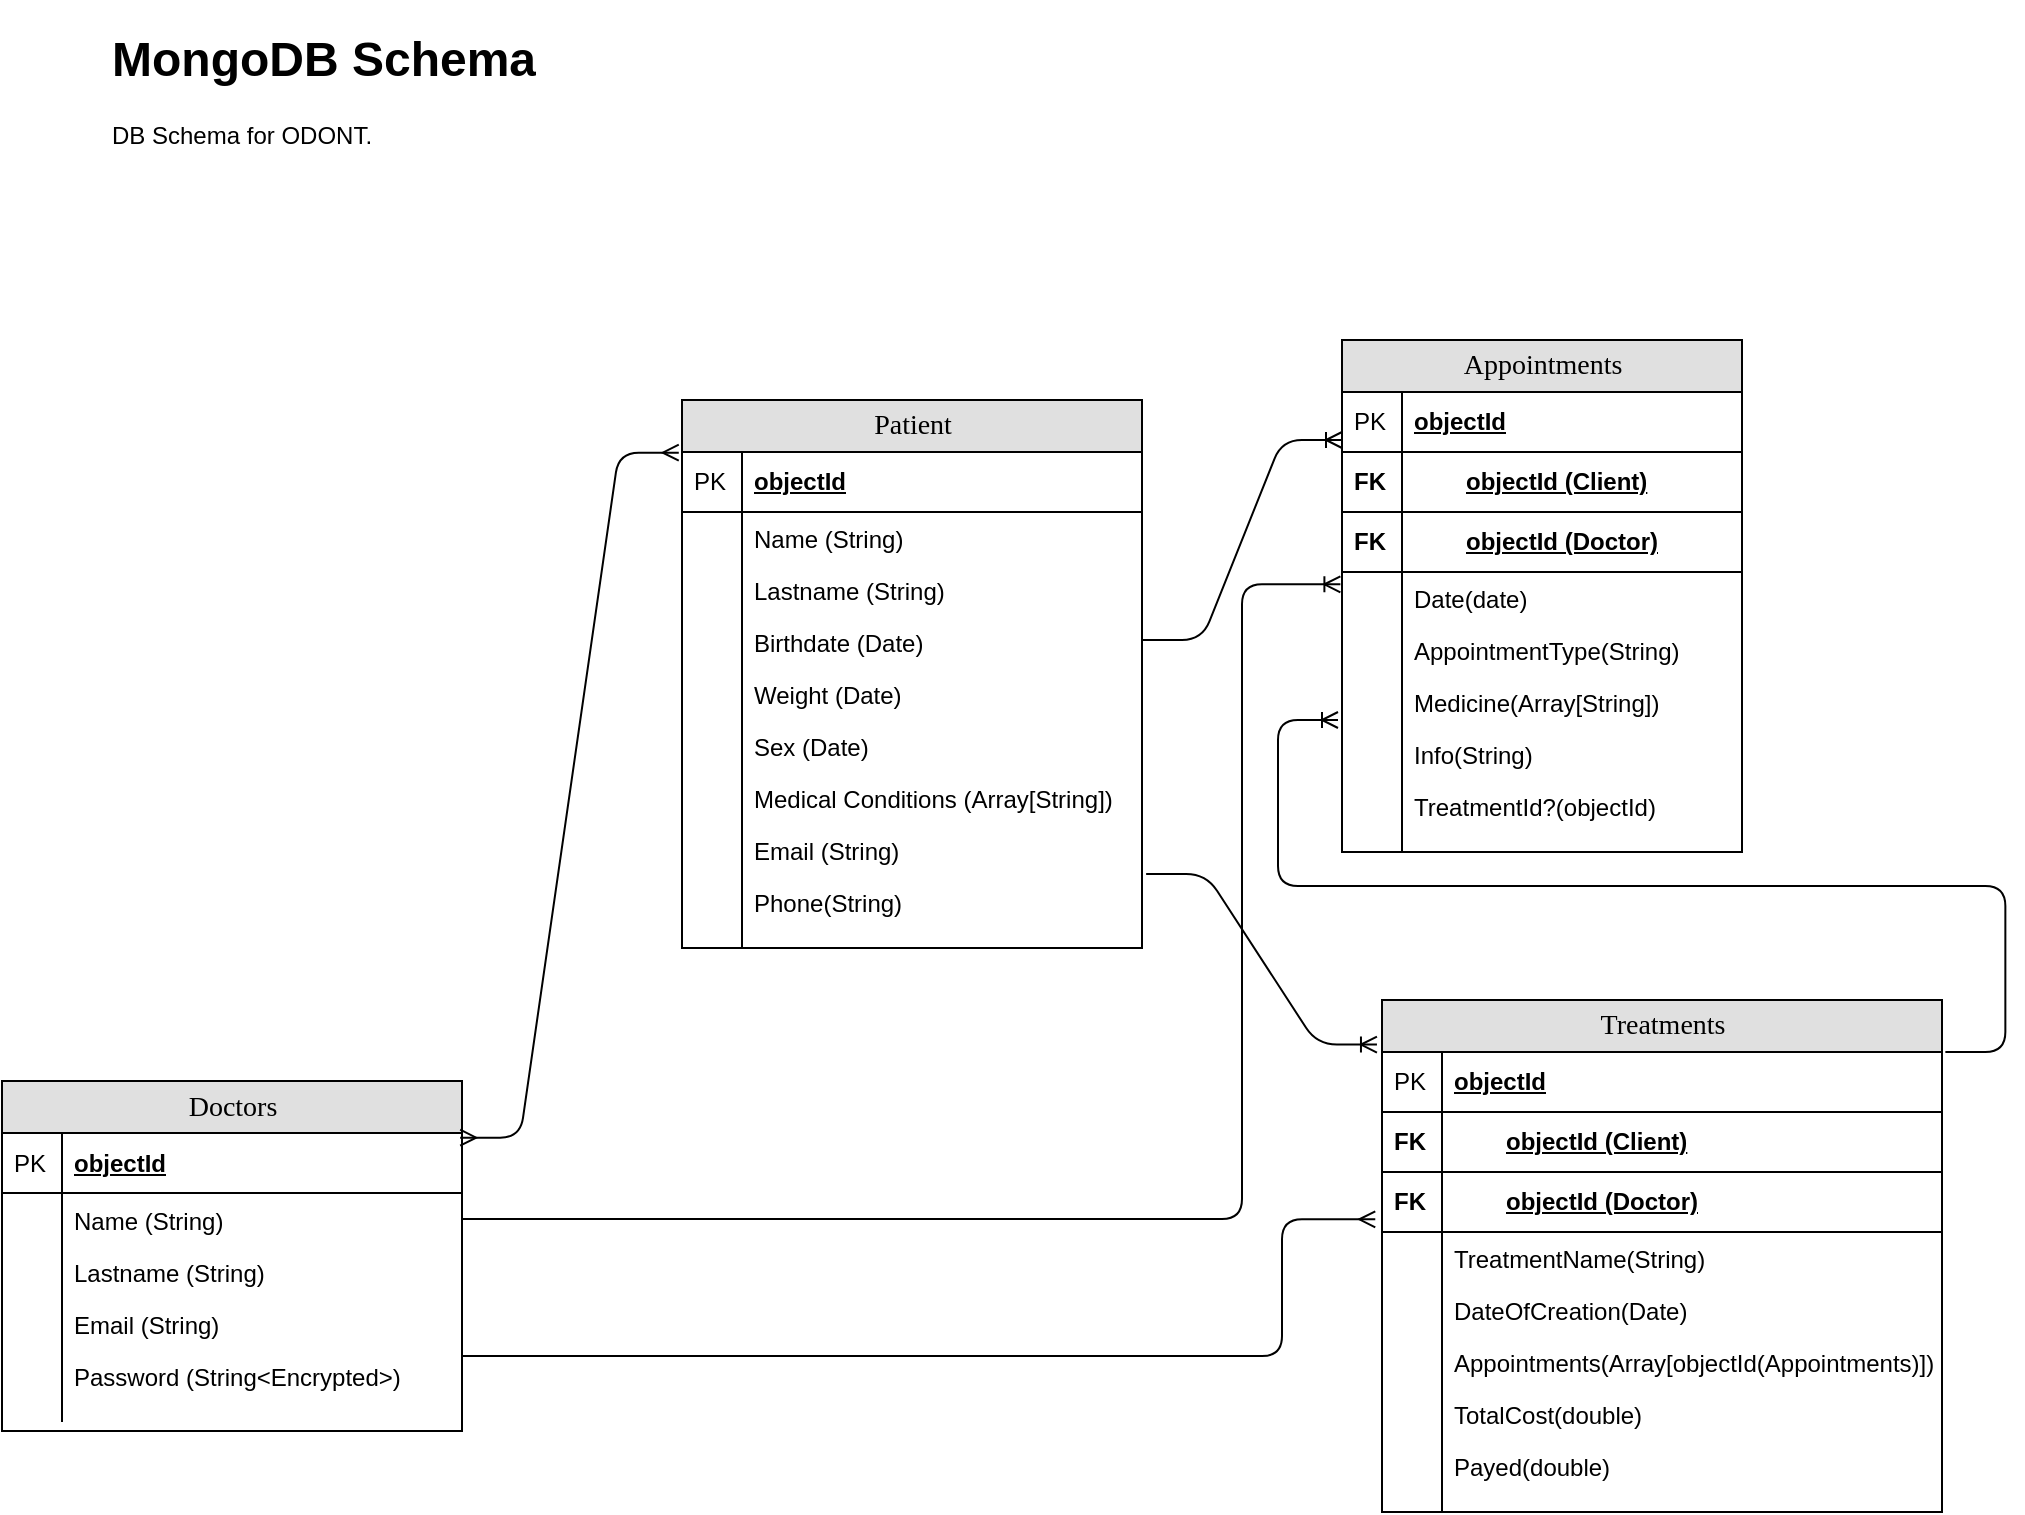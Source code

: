 <mxfile version="15.2.7" type="device"><diagram name="Page-1" id="e56a1550-8fbb-45ad-956c-1786394a9013"><mxGraphModel dx="950" dy="454" grid="1" gridSize="10" guides="1" tooltips="1" connect="1" arrows="1" fold="1" page="1" pageScale="1" pageWidth="1100" pageHeight="850" background="none" math="0" shadow="0"><root><mxCell id="0"/><mxCell id="1" parent="0"/><mxCell id="oRv1QLLf5aYfWpeSIKre-12" value="Patient" style="swimlane;html=1;fontStyle=0;childLayout=stackLayout;horizontal=1;startSize=26;fillColor=#e0e0e0;horizontalStack=0;resizeParent=1;resizeLast=0;collapsible=1;marginBottom=0;swimlaneFillColor=#ffffff;align=center;rounded=0;shadow=0;comic=0;labelBackgroundColor=none;strokeWidth=1;fontFamily=Verdana;fontSize=14;swimlaneLine=1;" vertex="1" parent="1"><mxGeometry x="400" y="240" width="230" height="274" as="geometry"/></mxCell><mxCell id="oRv1QLLf5aYfWpeSIKre-13" value="objectId" style="shape=partialRectangle;top=0;left=0;right=0;bottom=1;html=1;align=left;verticalAlign=middle;fillColor=none;spacingLeft=34;spacingRight=4;whiteSpace=wrap;overflow=hidden;rotatable=0;points=[[0,0.5],[1,0.5]];portConstraint=eastwest;dropTarget=0;fontStyle=5;" vertex="1" parent="oRv1QLLf5aYfWpeSIKre-12"><mxGeometry y="26" width="230" height="30" as="geometry"/></mxCell><mxCell id="oRv1QLLf5aYfWpeSIKre-14" value="PK" style="shape=partialRectangle;top=0;left=0;bottom=0;html=1;fillColor=none;align=left;verticalAlign=middle;spacingLeft=4;spacingRight=4;whiteSpace=wrap;overflow=hidden;rotatable=0;points=[];portConstraint=eastwest;part=1;" vertex="1" connectable="0" parent="oRv1QLLf5aYfWpeSIKre-13"><mxGeometry width="30" height="30" as="geometry"/></mxCell><mxCell id="oRv1QLLf5aYfWpeSIKre-15" value="Name (String)" style="shape=partialRectangle;top=0;left=0;right=0;bottom=0;html=1;align=left;verticalAlign=top;fillColor=none;spacingLeft=34;spacingRight=4;whiteSpace=wrap;overflow=hidden;rotatable=0;points=[[0,0.5],[1,0.5]];portConstraint=eastwest;dropTarget=0;" vertex="1" parent="oRv1QLLf5aYfWpeSIKre-12"><mxGeometry y="56" width="230" height="26" as="geometry"/></mxCell><mxCell id="oRv1QLLf5aYfWpeSIKre-16" value="" style="shape=partialRectangle;top=0;left=0;bottom=0;html=1;fillColor=none;align=left;verticalAlign=top;spacingLeft=4;spacingRight=4;whiteSpace=wrap;overflow=hidden;rotatable=0;points=[];portConstraint=eastwest;part=1;" vertex="1" connectable="0" parent="oRv1QLLf5aYfWpeSIKre-15"><mxGeometry width="30" height="26" as="geometry"/></mxCell><mxCell id="oRv1QLLf5aYfWpeSIKre-17" value="Lastname (String)" style="shape=partialRectangle;top=0;left=0;right=0;bottom=0;html=1;align=left;verticalAlign=top;fillColor=none;spacingLeft=34;spacingRight=4;whiteSpace=wrap;overflow=hidden;rotatable=0;points=[[0,0.5],[1,0.5]];portConstraint=eastwest;dropTarget=0;" vertex="1" parent="oRv1QLLf5aYfWpeSIKre-12"><mxGeometry y="82" width="230" height="26" as="geometry"/></mxCell><mxCell id="oRv1QLLf5aYfWpeSIKre-18" value="" style="shape=partialRectangle;top=0;left=0;bottom=0;html=1;fillColor=none;align=left;verticalAlign=top;spacingLeft=4;spacingRight=4;whiteSpace=wrap;overflow=hidden;rotatable=0;points=[];portConstraint=eastwest;part=1;" vertex="1" connectable="0" parent="oRv1QLLf5aYfWpeSIKre-17"><mxGeometry width="30" height="26" as="geometry"/></mxCell><mxCell id="oRv1QLLf5aYfWpeSIKre-28" value="Birthdate (Date)" style="shape=partialRectangle;top=0;left=0;right=0;bottom=0;html=1;align=left;verticalAlign=top;fillColor=none;spacingLeft=34;spacingRight=4;whiteSpace=wrap;overflow=hidden;rotatable=0;points=[[0,0.5],[1,0.5]];portConstraint=eastwest;dropTarget=0;" vertex="1" parent="oRv1QLLf5aYfWpeSIKre-12"><mxGeometry y="108" width="230" height="26" as="geometry"/></mxCell><mxCell id="oRv1QLLf5aYfWpeSIKre-29" value="" style="shape=partialRectangle;top=0;left=0;bottom=0;html=1;fillColor=none;align=left;verticalAlign=top;spacingLeft=4;spacingRight=4;whiteSpace=wrap;overflow=hidden;rotatable=0;points=[];portConstraint=eastwest;part=1;" vertex="1" connectable="0" parent="oRv1QLLf5aYfWpeSIKre-28"><mxGeometry width="30" height="26" as="geometry"/></mxCell><mxCell id="oRv1QLLf5aYfWpeSIKre-81" value="Weight (Date)" style="shape=partialRectangle;top=0;left=0;right=0;bottom=0;html=1;align=left;verticalAlign=top;fillColor=none;spacingLeft=34;spacingRight=4;whiteSpace=wrap;overflow=hidden;rotatable=0;points=[[0,0.5],[1,0.5]];portConstraint=eastwest;dropTarget=0;" vertex="1" parent="oRv1QLLf5aYfWpeSIKre-12"><mxGeometry y="134" width="230" height="26" as="geometry"/></mxCell><mxCell id="oRv1QLLf5aYfWpeSIKre-82" value="" style="shape=partialRectangle;top=0;left=0;bottom=0;html=1;fillColor=none;align=left;verticalAlign=top;spacingLeft=4;spacingRight=4;whiteSpace=wrap;overflow=hidden;rotatable=0;points=[];portConstraint=eastwest;part=1;" vertex="1" connectable="0" parent="oRv1QLLf5aYfWpeSIKre-81"><mxGeometry width="30" height="26" as="geometry"/></mxCell><mxCell id="oRv1QLLf5aYfWpeSIKre-83" value="Sex (Date)" style="shape=partialRectangle;top=0;left=0;right=0;bottom=0;html=1;align=left;verticalAlign=top;fillColor=none;spacingLeft=34;spacingRight=4;whiteSpace=wrap;overflow=hidden;rotatable=0;points=[[0,0.5],[1,0.5]];portConstraint=eastwest;dropTarget=0;" vertex="1" parent="oRv1QLLf5aYfWpeSIKre-12"><mxGeometry y="160" width="230" height="26" as="geometry"/></mxCell><mxCell id="oRv1QLLf5aYfWpeSIKre-84" value="" style="shape=partialRectangle;top=0;left=0;bottom=0;html=1;fillColor=none;align=left;verticalAlign=top;spacingLeft=4;spacingRight=4;whiteSpace=wrap;overflow=hidden;rotatable=0;points=[];portConstraint=eastwest;part=1;" vertex="1" connectable="0" parent="oRv1QLLf5aYfWpeSIKre-83"><mxGeometry width="30" height="26" as="geometry"/></mxCell><mxCell id="oRv1QLLf5aYfWpeSIKre-19" value="Medical Conditions (Array[String])" style="shape=partialRectangle;top=0;left=0;right=0;bottom=0;html=1;align=left;verticalAlign=top;fillColor=none;spacingLeft=34;spacingRight=4;whiteSpace=wrap;overflow=hidden;rotatable=0;points=[[0,0.5],[1,0.5]];portConstraint=eastwest;dropTarget=0;" vertex="1" parent="oRv1QLLf5aYfWpeSIKre-12"><mxGeometry y="186" width="230" height="26" as="geometry"/></mxCell><mxCell id="oRv1QLLf5aYfWpeSIKre-20" value="" style="shape=partialRectangle;top=0;left=0;bottom=0;html=1;fillColor=none;align=left;verticalAlign=top;spacingLeft=4;spacingRight=4;whiteSpace=wrap;overflow=hidden;rotatable=0;points=[];portConstraint=eastwest;part=1;" vertex="1" connectable="0" parent="oRv1QLLf5aYfWpeSIKre-19"><mxGeometry width="30" height="26" as="geometry"/></mxCell><mxCell id="oRv1QLLf5aYfWpeSIKre-24" value="Email (String)" style="shape=partialRectangle;top=0;left=0;right=0;bottom=0;html=1;align=left;verticalAlign=top;fillColor=none;spacingLeft=34;spacingRight=4;whiteSpace=wrap;overflow=hidden;rotatable=0;points=[[0,0.5],[1,0.5]];portConstraint=eastwest;dropTarget=0;" vertex="1" parent="oRv1QLLf5aYfWpeSIKre-12"><mxGeometry y="212" width="230" height="26" as="geometry"/></mxCell><mxCell id="oRv1QLLf5aYfWpeSIKre-25" value="" style="shape=partialRectangle;top=0;left=0;bottom=0;html=1;fillColor=none;align=left;verticalAlign=top;spacingLeft=4;spacingRight=4;whiteSpace=wrap;overflow=hidden;rotatable=0;points=[];portConstraint=eastwest;part=1;" vertex="1" connectable="0" parent="oRv1QLLf5aYfWpeSIKre-24"><mxGeometry width="30" height="26" as="geometry"/></mxCell><mxCell id="oRv1QLLf5aYfWpeSIKre-26" value="Phone(String)" style="shape=partialRectangle;top=0;left=0;right=0;bottom=0;html=1;align=left;verticalAlign=top;fillColor=none;spacingLeft=34;spacingRight=4;whiteSpace=wrap;overflow=hidden;rotatable=0;points=[[0,0.5],[1,0.5]];portConstraint=eastwest;dropTarget=0;" vertex="1" parent="oRv1QLLf5aYfWpeSIKre-12"><mxGeometry y="238" width="230" height="26" as="geometry"/></mxCell><mxCell id="oRv1QLLf5aYfWpeSIKre-27" value="" style="shape=partialRectangle;top=0;left=0;bottom=0;html=1;fillColor=none;align=left;verticalAlign=top;spacingLeft=4;spacingRight=4;whiteSpace=wrap;overflow=hidden;rotatable=0;points=[];portConstraint=eastwest;part=1;" vertex="1" connectable="0" parent="oRv1QLLf5aYfWpeSIKre-26"><mxGeometry width="30" height="26" as="geometry"/></mxCell><mxCell id="oRv1QLLf5aYfWpeSIKre-21" value="" style="shape=partialRectangle;top=0;left=0;right=0;bottom=0;html=1;align=left;verticalAlign=top;fillColor=none;spacingLeft=34;spacingRight=4;whiteSpace=wrap;overflow=hidden;rotatable=0;points=[[0,0.5],[1,0.5]];portConstraint=eastwest;dropTarget=0;" vertex="1" parent="oRv1QLLf5aYfWpeSIKre-12"><mxGeometry y="264" width="230" height="10" as="geometry"/></mxCell><mxCell id="oRv1QLLf5aYfWpeSIKre-22" value="" style="shape=partialRectangle;top=0;left=0;bottom=0;html=1;fillColor=none;align=left;verticalAlign=top;spacingLeft=4;spacingRight=4;whiteSpace=wrap;overflow=hidden;rotatable=0;points=[];portConstraint=eastwest;part=1;" vertex="1" connectable="0" parent="oRv1QLLf5aYfWpeSIKre-21"><mxGeometry width="30" height="10" as="geometry"/></mxCell><mxCell id="oRv1QLLf5aYfWpeSIKre-43" value="Treatments" style="swimlane;html=1;fontStyle=0;childLayout=stackLayout;horizontal=1;startSize=26;fillColor=#e0e0e0;horizontalStack=0;resizeParent=1;resizeLast=0;collapsible=1;marginBottom=0;swimlaneFillColor=#ffffff;align=center;rounded=0;shadow=0;comic=0;labelBackgroundColor=none;strokeWidth=1;fontFamily=Verdana;fontSize=14;swimlaneLine=1;" vertex="1" parent="1"><mxGeometry x="750" y="540" width="280" height="256" as="geometry"/></mxCell><mxCell id="oRv1QLLf5aYfWpeSIKre-44" value="objectId" style="shape=partialRectangle;top=0;left=0;right=0;bottom=1;html=1;align=left;verticalAlign=middle;fillColor=none;spacingLeft=34;spacingRight=4;whiteSpace=wrap;overflow=hidden;rotatable=0;points=[[0,0.5],[1,0.5]];portConstraint=eastwest;dropTarget=0;fontStyle=5;" vertex="1" parent="oRv1QLLf5aYfWpeSIKre-43"><mxGeometry y="26" width="280" height="30" as="geometry"/></mxCell><mxCell id="oRv1QLLf5aYfWpeSIKre-45" value="PK" style="shape=partialRectangle;top=0;left=0;bottom=0;html=1;fillColor=none;align=left;verticalAlign=middle;spacingLeft=4;spacingRight=4;whiteSpace=wrap;overflow=hidden;rotatable=0;points=[];portConstraint=eastwest;part=1;" vertex="1" connectable="0" parent="oRv1QLLf5aYfWpeSIKre-44"><mxGeometry width="30" height="30" as="geometry"/></mxCell><mxCell id="oRv1QLLf5aYfWpeSIKre-60" value="objectId (Client)" style="shape=partialRectangle;top=0;left=0;right=0;bottom=1;html=1;align=left;verticalAlign=middle;fillColor=none;spacingLeft=60;spacingRight=4;whiteSpace=wrap;overflow=hidden;rotatable=0;points=[[0,0.5],[1,0.5]];portConstraint=eastwest;dropTarget=0;fontStyle=5;" vertex="1" parent="oRv1QLLf5aYfWpeSIKre-43"><mxGeometry y="56" width="280" height="30" as="geometry"/></mxCell><mxCell id="oRv1QLLf5aYfWpeSIKre-61" value="FK" style="shape=partialRectangle;fontStyle=1;top=0;left=0;bottom=0;html=1;fillColor=none;align=left;verticalAlign=middle;spacingLeft=4;spacingRight=4;whiteSpace=wrap;overflow=hidden;rotatable=0;points=[];portConstraint=eastwest;part=1;" vertex="1" connectable="0" parent="oRv1QLLf5aYfWpeSIKre-60"><mxGeometry width="30" height="30" as="geometry"/></mxCell><mxCell id="oRv1QLLf5aYfWpeSIKre-113" value="objectId (Doctor)" style="shape=partialRectangle;top=0;left=0;right=0;bottom=1;html=1;align=left;verticalAlign=middle;fillColor=none;spacingLeft=60;spacingRight=4;whiteSpace=wrap;overflow=hidden;rotatable=0;points=[[0,0.5],[1,0.5]];portConstraint=eastwest;dropTarget=0;fontStyle=5;" vertex="1" parent="oRv1QLLf5aYfWpeSIKre-43"><mxGeometry y="86" width="280" height="30" as="geometry"/></mxCell><mxCell id="oRv1QLLf5aYfWpeSIKre-114" value="FK" style="shape=partialRectangle;fontStyle=1;top=0;left=0;bottom=0;html=1;fillColor=none;align=left;verticalAlign=middle;spacingLeft=4;spacingRight=4;whiteSpace=wrap;overflow=hidden;rotatable=0;points=[];portConstraint=eastwest;part=1;" vertex="1" connectable="0" parent="oRv1QLLf5aYfWpeSIKre-113"><mxGeometry width="30" height="30" as="geometry"/></mxCell><mxCell id="oRv1QLLf5aYfWpeSIKre-46" value="TreatmentName(String)" style="shape=partialRectangle;top=0;left=0;right=0;bottom=0;html=1;align=left;verticalAlign=top;fillColor=none;spacingLeft=34;spacingRight=4;whiteSpace=wrap;overflow=hidden;rotatable=0;points=[[0,0.5],[1,0.5]];portConstraint=eastwest;dropTarget=0;" vertex="1" parent="oRv1QLLf5aYfWpeSIKre-43"><mxGeometry y="116" width="280" height="26" as="geometry"/></mxCell><mxCell id="oRv1QLLf5aYfWpeSIKre-47" value="" style="shape=partialRectangle;top=0;left=0;bottom=0;html=1;fillColor=none;align=left;verticalAlign=top;spacingLeft=4;spacingRight=4;whiteSpace=wrap;overflow=hidden;rotatable=0;points=[];portConstraint=eastwest;part=1;" vertex="1" connectable="0" parent="oRv1QLLf5aYfWpeSIKre-46"><mxGeometry width="30" height="26" as="geometry"/></mxCell><mxCell id="oRv1QLLf5aYfWpeSIKre-48" value="DateOfCreation(Date)" style="shape=partialRectangle;top=0;left=0;right=0;bottom=0;html=1;align=left;verticalAlign=top;fillColor=none;spacingLeft=34;spacingRight=4;whiteSpace=wrap;overflow=hidden;rotatable=0;points=[[0,0.5],[1,0.5]];portConstraint=eastwest;dropTarget=0;" vertex="1" parent="oRv1QLLf5aYfWpeSIKre-43"><mxGeometry y="142" width="280" height="26" as="geometry"/></mxCell><mxCell id="oRv1QLLf5aYfWpeSIKre-49" value="" style="shape=partialRectangle;top=0;left=0;bottom=0;html=1;fillColor=none;align=left;verticalAlign=top;spacingLeft=4;spacingRight=4;whiteSpace=wrap;overflow=hidden;rotatable=0;points=[];portConstraint=eastwest;part=1;" vertex="1" connectable="0" parent="oRv1QLLf5aYfWpeSIKre-48"><mxGeometry width="30" height="26" as="geometry"/></mxCell><mxCell id="oRv1QLLf5aYfWpeSIKre-50" value="Appointments(Array[objectId(Appointments)])" style="shape=partialRectangle;top=0;left=0;right=0;bottom=0;html=1;align=left;verticalAlign=top;fillColor=none;spacingLeft=34;spacingRight=4;whiteSpace=wrap;overflow=hidden;rotatable=0;points=[[0,0.5],[1,0.5]];portConstraint=eastwest;dropTarget=0;" vertex="1" parent="oRv1QLLf5aYfWpeSIKre-43"><mxGeometry y="168" width="280" height="26" as="geometry"/></mxCell><mxCell id="oRv1QLLf5aYfWpeSIKre-51" value="" style="shape=partialRectangle;top=0;left=0;bottom=0;html=1;fillColor=none;align=left;verticalAlign=top;spacingLeft=4;spacingRight=4;whiteSpace=wrap;overflow=hidden;rotatable=0;points=[];portConstraint=eastwest;part=1;" vertex="1" connectable="0" parent="oRv1QLLf5aYfWpeSIKre-50"><mxGeometry width="30" height="26" as="geometry"/></mxCell><mxCell id="oRv1QLLf5aYfWpeSIKre-52" value="TotalCost(double)" style="shape=partialRectangle;top=0;left=0;right=0;bottom=0;html=1;align=left;verticalAlign=top;fillColor=none;spacingLeft=34;spacingRight=4;whiteSpace=wrap;overflow=hidden;rotatable=0;points=[[0,0.5],[1,0.5]];portConstraint=eastwest;dropTarget=0;" vertex="1" parent="oRv1QLLf5aYfWpeSIKre-43"><mxGeometry y="194" width="280" height="26" as="geometry"/></mxCell><mxCell id="oRv1QLLf5aYfWpeSIKre-53" value="" style="shape=partialRectangle;top=0;left=0;bottom=0;html=1;fillColor=none;align=left;verticalAlign=top;spacingLeft=4;spacingRight=4;whiteSpace=wrap;overflow=hidden;rotatable=0;points=[];portConstraint=eastwest;part=1;" vertex="1" connectable="0" parent="oRv1QLLf5aYfWpeSIKre-52"><mxGeometry width="30" height="26" as="geometry"/></mxCell><mxCell id="oRv1QLLf5aYfWpeSIKre-54" value="Payed(double)" style="shape=partialRectangle;top=0;left=0;right=0;bottom=0;html=1;align=left;verticalAlign=top;fillColor=none;spacingLeft=34;spacingRight=4;whiteSpace=wrap;overflow=hidden;rotatable=0;points=[[0,0.5],[1,0.5]];portConstraint=eastwest;dropTarget=0;" vertex="1" parent="oRv1QLLf5aYfWpeSIKre-43"><mxGeometry y="220" width="280" height="26" as="geometry"/></mxCell><mxCell id="oRv1QLLf5aYfWpeSIKre-55" value="" style="shape=partialRectangle;top=0;left=0;bottom=0;html=1;fillColor=none;align=left;verticalAlign=top;spacingLeft=4;spacingRight=4;whiteSpace=wrap;overflow=hidden;rotatable=0;points=[];portConstraint=eastwest;part=1;" vertex="1" connectable="0" parent="oRv1QLLf5aYfWpeSIKre-54"><mxGeometry width="30" height="26" as="geometry"/></mxCell><mxCell id="oRv1QLLf5aYfWpeSIKre-58" value="" style="shape=partialRectangle;top=0;left=0;right=0;bottom=0;html=1;align=left;verticalAlign=top;fillColor=none;spacingLeft=34;spacingRight=4;whiteSpace=wrap;overflow=hidden;rotatable=0;points=[[0,0.5],[1,0.5]];portConstraint=eastwest;dropTarget=0;" vertex="1" parent="oRv1QLLf5aYfWpeSIKre-43"><mxGeometry y="246" width="280" height="10" as="geometry"/></mxCell><mxCell id="oRv1QLLf5aYfWpeSIKre-59" value="" style="shape=partialRectangle;top=0;left=0;bottom=0;html=1;fillColor=none;align=left;verticalAlign=top;spacingLeft=4;spacingRight=4;whiteSpace=wrap;overflow=hidden;rotatable=0;points=[];portConstraint=eastwest;part=1;" vertex="1" connectable="0" parent="oRv1QLLf5aYfWpeSIKre-58"><mxGeometry width="30" height="10" as="geometry"/></mxCell><mxCell id="oRv1QLLf5aYfWpeSIKre-62" value="Appointments" style="swimlane;html=1;fontStyle=0;childLayout=stackLayout;horizontal=1;startSize=26;fillColor=#e0e0e0;horizontalStack=0;resizeParent=1;resizeLast=0;collapsible=1;marginBottom=0;swimlaneFillColor=#ffffff;align=center;rounded=0;shadow=0;comic=0;labelBackgroundColor=none;strokeWidth=1;fontFamily=Verdana;fontSize=14;swimlaneLine=1;" vertex="1" parent="1"><mxGeometry x="730" y="210" width="200" height="256" as="geometry"/></mxCell><mxCell id="oRv1QLLf5aYfWpeSIKre-63" value="objectId" style="shape=partialRectangle;top=0;left=0;right=0;bottom=1;html=1;align=left;verticalAlign=middle;fillColor=none;spacingLeft=34;spacingRight=4;whiteSpace=wrap;overflow=hidden;rotatable=0;points=[[0,0.5],[1,0.5]];portConstraint=eastwest;dropTarget=0;fontStyle=5;" vertex="1" parent="oRv1QLLf5aYfWpeSIKre-62"><mxGeometry y="26" width="200" height="30" as="geometry"/></mxCell><mxCell id="oRv1QLLf5aYfWpeSIKre-64" value="PK" style="shape=partialRectangle;top=0;left=0;bottom=0;html=1;fillColor=none;align=left;verticalAlign=middle;spacingLeft=4;spacingRight=4;whiteSpace=wrap;overflow=hidden;rotatable=0;points=[];portConstraint=eastwest;part=1;" vertex="1" connectable="0" parent="oRv1QLLf5aYfWpeSIKre-63"><mxGeometry width="30" height="30" as="geometry"/></mxCell><mxCell id="oRv1QLLf5aYfWpeSIKre-65" value="objectId (Client)" style="shape=partialRectangle;top=0;left=0;right=0;bottom=1;html=1;align=left;verticalAlign=middle;fillColor=none;spacingLeft=60;spacingRight=4;whiteSpace=wrap;overflow=hidden;rotatable=0;points=[[0,0.5],[1,0.5]];portConstraint=eastwest;dropTarget=0;fontStyle=5;" vertex="1" parent="oRv1QLLf5aYfWpeSIKre-62"><mxGeometry y="56" width="200" height="30" as="geometry"/></mxCell><mxCell id="oRv1QLLf5aYfWpeSIKre-66" value="FK" style="shape=partialRectangle;fontStyle=1;top=0;left=0;bottom=0;html=1;fillColor=none;align=left;verticalAlign=middle;spacingLeft=4;spacingRight=4;whiteSpace=wrap;overflow=hidden;rotatable=0;points=[];portConstraint=eastwest;part=1;" vertex="1" connectable="0" parent="oRv1QLLf5aYfWpeSIKre-65"><mxGeometry width="30" height="30" as="geometry"/></mxCell><mxCell id="oRv1QLLf5aYfWpeSIKre-115" value="objectId (Doctor)" style="shape=partialRectangle;top=0;left=0;right=0;bottom=1;html=1;align=left;verticalAlign=middle;fillColor=none;spacingLeft=60;spacingRight=4;whiteSpace=wrap;overflow=hidden;rotatable=0;points=[[0,0.5],[1,0.5]];portConstraint=eastwest;dropTarget=0;fontStyle=5;" vertex="1" parent="oRv1QLLf5aYfWpeSIKre-62"><mxGeometry y="86" width="200" height="30" as="geometry"/></mxCell><mxCell id="oRv1QLLf5aYfWpeSIKre-116" value="FK" style="shape=partialRectangle;fontStyle=1;top=0;left=0;bottom=0;html=1;fillColor=none;align=left;verticalAlign=middle;spacingLeft=4;spacingRight=4;whiteSpace=wrap;overflow=hidden;rotatable=0;points=[];portConstraint=eastwest;part=1;" vertex="1" connectable="0" parent="oRv1QLLf5aYfWpeSIKre-115"><mxGeometry width="30" height="30" as="geometry"/></mxCell><mxCell id="oRv1QLLf5aYfWpeSIKre-67" value="Date(date)" style="shape=partialRectangle;top=0;left=0;right=0;bottom=0;html=1;align=left;verticalAlign=top;fillColor=none;spacingLeft=34;spacingRight=4;whiteSpace=wrap;overflow=hidden;rotatable=0;points=[[0,0.5],[1,0.5]];portConstraint=eastwest;dropTarget=0;" vertex="1" parent="oRv1QLLf5aYfWpeSIKre-62"><mxGeometry y="116" width="200" height="26" as="geometry"/></mxCell><mxCell id="oRv1QLLf5aYfWpeSIKre-68" value="" style="shape=partialRectangle;top=0;left=0;bottom=0;html=1;fillColor=none;align=left;verticalAlign=top;spacingLeft=4;spacingRight=4;whiteSpace=wrap;overflow=hidden;rotatable=0;points=[];portConstraint=eastwest;part=1;" vertex="1" connectable="0" parent="oRv1QLLf5aYfWpeSIKre-67"><mxGeometry width="30" height="26" as="geometry"/></mxCell><mxCell id="oRv1QLLf5aYfWpeSIKre-69" value="AppointmentType(String)" style="shape=partialRectangle;top=0;left=0;right=0;bottom=0;html=1;align=left;verticalAlign=top;fillColor=none;spacingLeft=34;spacingRight=4;whiteSpace=wrap;overflow=hidden;rotatable=0;points=[[0,0.5],[1,0.5]];portConstraint=eastwest;dropTarget=0;" vertex="1" parent="oRv1QLLf5aYfWpeSIKre-62"><mxGeometry y="142" width="200" height="26" as="geometry"/></mxCell><mxCell id="oRv1QLLf5aYfWpeSIKre-70" value="" style="shape=partialRectangle;top=0;left=0;bottom=0;html=1;fillColor=none;align=left;verticalAlign=top;spacingLeft=4;spacingRight=4;whiteSpace=wrap;overflow=hidden;rotatable=0;points=[];portConstraint=eastwest;part=1;" vertex="1" connectable="0" parent="oRv1QLLf5aYfWpeSIKre-69"><mxGeometry width="30" height="26" as="geometry"/></mxCell><mxCell id="oRv1QLLf5aYfWpeSIKre-71" value="Medicine(Array[String])" style="shape=partialRectangle;top=0;left=0;right=0;bottom=0;html=1;align=left;verticalAlign=top;fillColor=none;spacingLeft=34;spacingRight=4;whiteSpace=wrap;overflow=hidden;rotatable=0;points=[[0,0.5],[1,0.5]];portConstraint=eastwest;dropTarget=0;" vertex="1" parent="oRv1QLLf5aYfWpeSIKre-62"><mxGeometry y="168" width="200" height="26" as="geometry"/></mxCell><mxCell id="oRv1QLLf5aYfWpeSIKre-72" value="" style="shape=partialRectangle;top=0;left=0;bottom=0;html=1;fillColor=none;align=left;verticalAlign=top;spacingLeft=4;spacingRight=4;whiteSpace=wrap;overflow=hidden;rotatable=0;points=[];portConstraint=eastwest;part=1;" vertex="1" connectable="0" parent="oRv1QLLf5aYfWpeSIKre-71"><mxGeometry width="30" height="26" as="geometry"/></mxCell><mxCell id="oRv1QLLf5aYfWpeSIKre-75" value="Info(String)" style="shape=partialRectangle;top=0;left=0;right=0;bottom=0;html=1;align=left;verticalAlign=top;fillColor=none;spacingLeft=34;spacingRight=4;whiteSpace=wrap;overflow=hidden;rotatable=0;points=[[0,0.5],[1,0.5]];portConstraint=eastwest;dropTarget=0;" vertex="1" parent="oRv1QLLf5aYfWpeSIKre-62"><mxGeometry y="194" width="200" height="26" as="geometry"/></mxCell><mxCell id="oRv1QLLf5aYfWpeSIKre-76" value="" style="shape=partialRectangle;top=0;left=0;bottom=0;html=1;fillColor=none;align=left;verticalAlign=top;spacingLeft=4;spacingRight=4;whiteSpace=wrap;overflow=hidden;rotatable=0;points=[];portConstraint=eastwest;part=1;" vertex="1" connectable="0" parent="oRv1QLLf5aYfWpeSIKre-75"><mxGeometry width="30" height="26" as="geometry"/></mxCell><mxCell id="oRv1QLLf5aYfWpeSIKre-85" value="TreatmentId?(objectId)" style="shape=partialRectangle;top=0;left=0;right=0;bottom=0;html=1;align=left;verticalAlign=top;fillColor=none;spacingLeft=34;spacingRight=4;whiteSpace=wrap;overflow=hidden;rotatable=0;points=[[0,0.5],[1,0.5]];portConstraint=eastwest;dropTarget=0;" vertex="1" parent="oRv1QLLf5aYfWpeSIKre-62"><mxGeometry y="220" width="200" height="26" as="geometry"/></mxCell><mxCell id="oRv1QLLf5aYfWpeSIKre-86" value="" style="shape=partialRectangle;top=0;left=0;bottom=0;html=1;fillColor=none;align=left;verticalAlign=top;spacingLeft=4;spacingRight=4;whiteSpace=wrap;overflow=hidden;rotatable=0;points=[];portConstraint=eastwest;part=1;" vertex="1" connectable="0" parent="oRv1QLLf5aYfWpeSIKre-85"><mxGeometry width="30" height="26" as="geometry"/></mxCell><mxCell id="oRv1QLLf5aYfWpeSIKre-79" value="" style="shape=partialRectangle;top=0;left=0;right=0;bottom=0;html=1;align=left;verticalAlign=top;fillColor=none;spacingLeft=34;spacingRight=4;whiteSpace=wrap;overflow=hidden;rotatable=0;points=[[0,0.5],[1,0.5]];portConstraint=eastwest;dropTarget=0;" vertex="1" parent="oRv1QLLf5aYfWpeSIKre-62"><mxGeometry y="246" width="200" height="10" as="geometry"/></mxCell><mxCell id="oRv1QLLf5aYfWpeSIKre-80" value="" style="shape=partialRectangle;top=0;left=0;bottom=0;html=1;fillColor=none;align=left;verticalAlign=top;spacingLeft=4;spacingRight=4;whiteSpace=wrap;overflow=hidden;rotatable=0;points=[];portConstraint=eastwest;part=1;" vertex="1" connectable="0" parent="oRv1QLLf5aYfWpeSIKre-79"><mxGeometry width="30" height="10" as="geometry"/></mxCell><mxCell id="oRv1QLLf5aYfWpeSIKre-88" value="" style="edgeStyle=entityRelationEdgeStyle;fontSize=12;html=1;endArrow=ERoneToMany;" edge="1" parent="1"><mxGeometry width="100" height="100" relative="1" as="geometry"><mxPoint x="630" y="360" as="sourcePoint"/><mxPoint x="730" y="260" as="targetPoint"/></mxGeometry></mxCell><mxCell id="oRv1QLLf5aYfWpeSIKre-89" value="" style="edgeStyle=entityRelationEdgeStyle;fontSize=12;html=1;endArrow=ERoneToMany;exitX=1.009;exitY=-0.038;exitDx=0;exitDy=0;exitPerimeter=0;entryX=-0.009;entryY=0.087;entryDx=0;entryDy=0;entryPerimeter=0;" edge="1" parent="1" source="oRv1QLLf5aYfWpeSIKre-26" target="oRv1QLLf5aYfWpeSIKre-43"><mxGeometry width="100" height="100" relative="1" as="geometry"><mxPoint x="740" y="480" as="sourcePoint"/><mxPoint x="700" y="562" as="targetPoint"/></mxGeometry></mxCell><mxCell id="oRv1QLLf5aYfWpeSIKre-91" value="" style="edgeStyle=entityRelationEdgeStyle;fontSize=12;html=1;endArrow=ERoneToMany;exitX=1.006;exitY=0;exitDx=0;exitDy=0;exitPerimeter=0;" edge="1" parent="1" source="oRv1QLLf5aYfWpeSIKre-44"><mxGeometry width="100" height="100" relative="1" as="geometry"><mxPoint x="989.96" y="566.99" as="sourcePoint"/><mxPoint x="728" y="400" as="targetPoint"/></mxGeometry></mxCell><mxCell id="oRv1QLLf5aYfWpeSIKre-92" value="Doctors" style="swimlane;html=1;fontStyle=0;childLayout=stackLayout;horizontal=1;startSize=26;fillColor=#e0e0e0;horizontalStack=0;resizeParent=1;resizeLast=0;collapsible=1;marginBottom=0;swimlaneFillColor=#ffffff;align=center;rounded=0;shadow=0;comic=0;labelBackgroundColor=none;strokeWidth=1;fontFamily=Verdana;fontSize=14;swimlaneLine=1;" vertex="1" parent="1"><mxGeometry x="60" y="580.5" width="230" height="175" as="geometry"/></mxCell><mxCell id="oRv1QLLf5aYfWpeSIKre-93" value="objectId" style="shape=partialRectangle;top=0;left=0;right=0;bottom=1;html=1;align=left;verticalAlign=middle;fillColor=none;spacingLeft=34;spacingRight=4;whiteSpace=wrap;overflow=hidden;rotatable=0;points=[[0,0.5],[1,0.5]];portConstraint=eastwest;dropTarget=0;fontStyle=5;" vertex="1" parent="oRv1QLLf5aYfWpeSIKre-92"><mxGeometry y="26" width="230" height="30" as="geometry"/></mxCell><mxCell id="oRv1QLLf5aYfWpeSIKre-94" value="PK" style="shape=partialRectangle;top=0;left=0;bottom=0;html=1;fillColor=none;align=left;verticalAlign=middle;spacingLeft=4;spacingRight=4;whiteSpace=wrap;overflow=hidden;rotatable=0;points=[];portConstraint=eastwest;part=1;" vertex="1" connectable="0" parent="oRv1QLLf5aYfWpeSIKre-93"><mxGeometry width="30" height="30" as="geometry"/></mxCell><mxCell id="oRv1QLLf5aYfWpeSIKre-95" value="Name (String)" style="shape=partialRectangle;top=0;left=0;right=0;bottom=0;html=1;align=left;verticalAlign=top;fillColor=none;spacingLeft=34;spacingRight=4;whiteSpace=wrap;overflow=hidden;rotatable=0;points=[[0,0.5],[1,0.5]];portConstraint=eastwest;dropTarget=0;" vertex="1" parent="oRv1QLLf5aYfWpeSIKre-92"><mxGeometry y="56" width="230" height="26" as="geometry"/></mxCell><mxCell id="oRv1QLLf5aYfWpeSIKre-96" value="" style="shape=partialRectangle;top=0;left=0;bottom=0;html=1;fillColor=none;align=left;verticalAlign=top;spacingLeft=4;spacingRight=4;whiteSpace=wrap;overflow=hidden;rotatable=0;points=[];portConstraint=eastwest;part=1;" vertex="1" connectable="0" parent="oRv1QLLf5aYfWpeSIKre-95"><mxGeometry width="30" height="26" as="geometry"/></mxCell><mxCell id="oRv1QLLf5aYfWpeSIKre-97" value="Lastname (String)" style="shape=partialRectangle;top=0;left=0;right=0;bottom=0;html=1;align=left;verticalAlign=top;fillColor=none;spacingLeft=34;spacingRight=4;whiteSpace=wrap;overflow=hidden;rotatable=0;points=[[0,0.5],[1,0.5]];portConstraint=eastwest;dropTarget=0;" vertex="1" parent="oRv1QLLf5aYfWpeSIKre-92"><mxGeometry y="82" width="230" height="26" as="geometry"/></mxCell><mxCell id="oRv1QLLf5aYfWpeSIKre-98" value="" style="shape=partialRectangle;top=0;left=0;bottom=0;html=1;fillColor=none;align=left;verticalAlign=top;spacingLeft=4;spacingRight=4;whiteSpace=wrap;overflow=hidden;rotatable=0;points=[];portConstraint=eastwest;part=1;" vertex="1" connectable="0" parent="oRv1QLLf5aYfWpeSIKre-97"><mxGeometry width="30" height="26" as="geometry"/></mxCell><mxCell id="oRv1QLLf5aYfWpeSIKre-107" value="Email (String)" style="shape=partialRectangle;top=0;left=0;right=0;bottom=0;html=1;align=left;verticalAlign=top;fillColor=none;spacingLeft=34;spacingRight=4;whiteSpace=wrap;overflow=hidden;rotatable=0;points=[[0,0.5],[1,0.5]];portConstraint=eastwest;dropTarget=0;" vertex="1" parent="oRv1QLLf5aYfWpeSIKre-92"><mxGeometry y="108" width="230" height="26" as="geometry"/></mxCell><mxCell id="oRv1QLLf5aYfWpeSIKre-108" value="" style="shape=partialRectangle;top=0;left=0;bottom=0;html=1;fillColor=none;align=left;verticalAlign=top;spacingLeft=4;spacingRight=4;whiteSpace=wrap;overflow=hidden;rotatable=0;points=[];portConstraint=eastwest;part=1;" vertex="1" connectable="0" parent="oRv1QLLf5aYfWpeSIKre-107"><mxGeometry width="30" height="26" as="geometry"/></mxCell><mxCell id="oRv1QLLf5aYfWpeSIKre-109" value="Password (String&amp;lt;Encrypted&amp;gt;)" style="shape=partialRectangle;top=0;left=0;right=0;bottom=0;html=1;align=left;verticalAlign=top;fillColor=none;spacingLeft=34;spacingRight=4;whiteSpace=wrap;overflow=hidden;rotatable=0;points=[[0,0.5],[1,0.5]];portConstraint=eastwest;dropTarget=0;" vertex="1" parent="oRv1QLLf5aYfWpeSIKre-92"><mxGeometry y="134" width="230" height="26" as="geometry"/></mxCell><mxCell id="oRv1QLLf5aYfWpeSIKre-110" value="" style="shape=partialRectangle;top=0;left=0;bottom=0;html=1;fillColor=none;align=left;verticalAlign=top;spacingLeft=4;spacingRight=4;whiteSpace=wrap;overflow=hidden;rotatable=0;points=[];portConstraint=eastwest;part=1;" vertex="1" connectable="0" parent="oRv1QLLf5aYfWpeSIKre-109"><mxGeometry width="30" height="26" as="geometry"/></mxCell><mxCell id="oRv1QLLf5aYfWpeSIKre-111" value="" style="shape=partialRectangle;top=0;left=0;right=0;bottom=0;html=1;align=left;verticalAlign=top;fillColor=none;spacingLeft=34;spacingRight=4;whiteSpace=wrap;overflow=hidden;rotatable=0;points=[[0,0.5],[1,0.5]];portConstraint=eastwest;dropTarget=0;" vertex="1" parent="oRv1QLLf5aYfWpeSIKre-92"><mxGeometry y="160" width="230" height="10" as="geometry"/></mxCell><mxCell id="oRv1QLLf5aYfWpeSIKre-112" value="" style="shape=partialRectangle;top=0;left=0;bottom=0;html=1;fillColor=none;align=left;verticalAlign=top;spacingLeft=4;spacingRight=4;whiteSpace=wrap;overflow=hidden;rotatable=0;points=[];portConstraint=eastwest;part=1;" vertex="1" connectable="0" parent="oRv1QLLf5aYfWpeSIKre-111"><mxGeometry width="30" height="10" as="geometry"/></mxCell><mxCell id="oRv1QLLf5aYfWpeSIKre-117" value="" style="edgeStyle=entityRelationEdgeStyle;fontSize=12;html=1;endArrow=ERmany;startArrow=ERmany;exitX=0.996;exitY=0.078;exitDx=0;exitDy=0;exitPerimeter=0;entryX=-0.007;entryY=0.011;entryDx=0;entryDy=0;entryPerimeter=0;" edge="1" parent="1" source="oRv1QLLf5aYfWpeSIKre-93" target="oRv1QLLf5aYfWpeSIKre-13"><mxGeometry width="100" height="100" relative="1" as="geometry"><mxPoint x="690" y="530" as="sourcePoint"/><mxPoint x="790" y="430" as="targetPoint"/></mxGeometry></mxCell><mxCell id="oRv1QLLf5aYfWpeSIKre-120" value="" style="edgeStyle=elbowEdgeStyle;fontSize=12;html=1;endArrow=ERoneToMany;entryX=-0.004;entryY=0.237;entryDx=0;entryDy=0;entryPerimeter=0;exitX=1;exitY=0.5;exitDx=0;exitDy=0;" edge="1" parent="1" source="oRv1QLLf5aYfWpeSIKre-95" target="oRv1QLLf5aYfWpeSIKre-67"><mxGeometry width="100" height="100" relative="1" as="geometry"><mxPoint x="530" y="650" as="sourcePoint"/><mxPoint x="630" y="550" as="targetPoint"/><Array as="points"><mxPoint x="680" y="500"/></Array></mxGeometry></mxCell><mxCell id="oRv1QLLf5aYfWpeSIKre-121" value="" style="edgeStyle=elbowEdgeStyle;fontSize=12;html=1;endArrow=ERmany;entryX=-0.012;entryY=0.789;entryDx=0;entryDy=0;entryPerimeter=0;" edge="1" parent="1" target="oRv1QLLf5aYfWpeSIKre-113"><mxGeometry width="100" height="100" relative="1" as="geometry"><mxPoint x="290" y="718" as="sourcePoint"/><mxPoint x="390" y="618" as="targetPoint"/><Array as="points"><mxPoint x="700" y="700"/></Array></mxGeometry></mxCell><mxCell id="oRv1QLLf5aYfWpeSIKre-122" value="&lt;h1&gt;MongoDB Schema&lt;/h1&gt;&lt;p&gt;DB Schema for ODONT.&lt;/p&gt;" style="text;html=1;strokeColor=none;fillColor=none;spacing=5;spacingTop=-20;whiteSpace=wrap;overflow=hidden;rounded=0;" vertex="1" parent="1"><mxGeometry x="110" y="50" width="300" height="120" as="geometry"/></mxCell></root></mxGraphModel></diagram></mxfile>